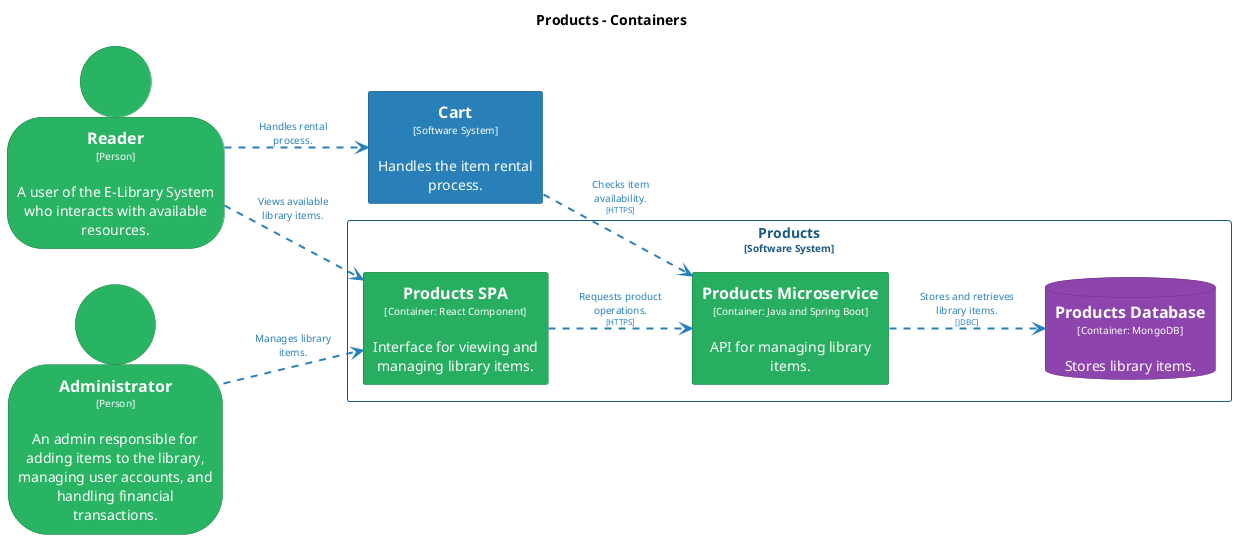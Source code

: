 @startuml
set separator none
title Products - Containers

left to right direction

skinparam {
  arrowFontSize 10
  defaultTextAlignment center
  wrapWidth 200
  maxMessageSize 100
}

hide stereotype

skinparam person<<Administrator>> {
  BackgroundColor #28b463
  FontColor #ffffff
  BorderColor #1c7d45
  shadowing false
}
skinparam rectangle<<Cart>> {
  BackgroundColor #2980b9
  FontColor #ffffff
  BorderColor #1c5981
  shadowing false
}
skinparam database<<Products.ProductsDatabase>> {
  BackgroundColor #8e44ad
  FontColor #ffffff
  BorderColor #632f79
  shadowing false
}
skinparam rectangle<<Products.ProductsMicroservice>> {
  BackgroundColor #27ae60
  FontColor #ffffff
  BorderColor #1b7943
  shadowing false
}
skinparam rectangle<<Products.ProductsSPA>> {
  BackgroundColor #27ae60
  FontColor #ffffff
  BorderColor #1b7943
  shadowing false
}
skinparam person<<Reader>> {
  BackgroundColor #28b463
  FontColor #ffffff
  BorderColor #1c7d45
  shadowing false
}
skinparam rectangle<<Products>> {
  BorderColor #1c5981
  FontColor #1c5981
  shadowing false
}

person "==Reader\n<size:10>[Person]</size>\n\nA user of the E-Library System who interacts with available resources." <<Reader>> as Reader
person "==Administrator\n<size:10>[Person]</size>\n\nAn admin responsible for adding items to the library, managing user accounts, and handling financial transactions." <<Administrator>> as Administrator
rectangle "==Cart\n<size:10>[Software System]</size>\n\nHandles the item rental process." <<Cart>> as Cart

rectangle "Products\n<size:10>[Software System]</size>" <<Products>> {
  rectangle "==Products SPA\n<size:10>[Container: React Component]</size>\n\nInterface for viewing and managing library items." <<Products.ProductsSPA>> as Products.ProductsSPA
  rectangle "==Products Microservice\n<size:10>[Container: Java and Spring Boot]</size>\n\nAPI for managing library items." <<Products.ProductsMicroservice>> as Products.ProductsMicroservice
  database "==Products Database\n<size:10>[Container: MongoDB]</size>\n\nStores library items." <<Products.ProductsDatabase>> as Products.ProductsDatabase
}

Reader .[#2980b9,thickness=2].> Cart : "<color:#2980b9>Handles rental process."
Reader .[#2980b9,thickness=2].> Products.ProductsSPA : "<color:#2980b9>Views available library items."
Administrator .[#2980b9,thickness=2].> Products.ProductsSPA : "<color:#2980b9>Manages library items."
Products.ProductsSPA .[#2980b9,thickness=2].> Products.ProductsMicroservice : "<color:#2980b9>Requests product operations.\n<color:#2980b9><size:8>[HTTPS]</size>"
Products.ProductsMicroservice .[#2980b9,thickness=2].> Products.ProductsDatabase : "<color:#2980b9>Stores and retrieves library items.\n<color:#2980b9><size:8>[JDBC]</size>"
Cart .[#2980b9,thickness=2].> Products.ProductsMicroservice : "<color:#2980b9>Checks item availability.\n<color:#2980b9><size:8>[HTTPS]</size>"
@enduml